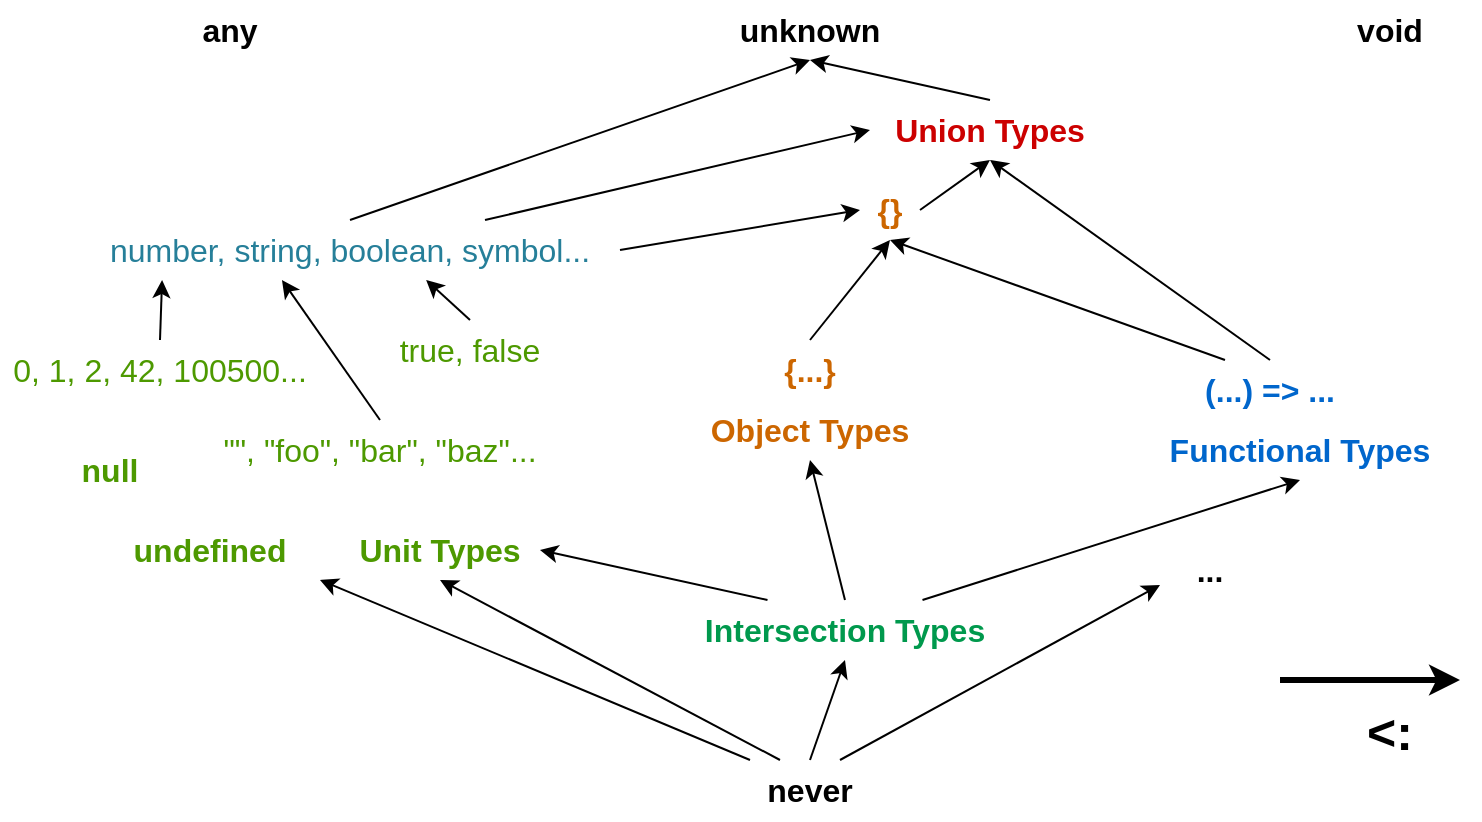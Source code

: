 <mxfile>
    <diagram id="A8YSY2_y2GATWBCrVbSB" name="Page-1">
        <mxGraphModel dx="989" dy="519" grid="1" gridSize="10" guides="1" tooltips="1" connect="1" arrows="1" fold="1" page="1" pageScale="1" pageWidth="850" pageHeight="1100" math="0" shadow="0">
            <root>
                <mxCell id="0"/>
                <mxCell id="1" parent="0"/>
                <mxCell id="2" value="unknown" style="text;html=1;align=center;verticalAlign=middle;whiteSpace=wrap;rounded=0;fontStyle=1;fontSize=16;" vertex="1" parent="1">
                    <mxGeometry x="380" y="20" width="90" height="30" as="geometry"/>
                </mxCell>
                <mxCell id="3" value="any" style="text;html=1;align=center;verticalAlign=middle;whiteSpace=wrap;rounded=0;fontStyle=1;fontSize=16;" vertex="1" parent="1">
                    <mxGeometry x="90" y="20" width="90" height="30" as="geometry"/>
                </mxCell>
                <mxCell id="4" value="void" style="text;html=1;align=center;verticalAlign=middle;whiteSpace=wrap;rounded=0;fontStyle=1;fontSize=16;" vertex="1" parent="1">
                    <mxGeometry x="670" y="20" width="90" height="30" as="geometry"/>
                </mxCell>
                <mxCell id="19" style="edgeStyle=none;html=1;exitX=0.5;exitY=0;exitDx=0;exitDy=0;entryX=0.5;entryY=1;entryDx=0;entryDy=0;" edge="1" parent="1" source="5" target="2">
                    <mxGeometry relative="1" as="geometry"/>
                </mxCell>
                <mxCell id="5" value="Union Types" style="text;html=1;align=center;verticalAlign=middle;whiteSpace=wrap;rounded=0;fontStyle=1;fontSize=16;fontColor=#CC0000;" vertex="1" parent="1">
                    <mxGeometry x="455" y="70" width="120" height="30" as="geometry"/>
                </mxCell>
                <mxCell id="6" value="Unit Types" style="text;html=1;align=center;verticalAlign=middle;whiteSpace=wrap;rounded=0;fontStyle=1;fontSize=16;fontColor=#4D9900;" vertex="1" parent="1">
                    <mxGeometry x="190" y="280" width="100" height="30" as="geometry"/>
                </mxCell>
                <mxCell id="7" value="Object Types" style="text;html=1;align=center;verticalAlign=middle;whiteSpace=wrap;rounded=0;fontStyle=1;fontSize=16;fontColor=#CC6600;" vertex="1" parent="1">
                    <mxGeometry x="365" y="220" width="120" height="30" as="geometry"/>
                </mxCell>
                <mxCell id="8" value="Functional Types" style="text;html=1;align=center;verticalAlign=middle;whiteSpace=wrap;rounded=0;fontStyle=1;fontSize=16;fillColor=none;strokeColor=none;fontColor=#0066CC;" vertex="1" parent="1">
                    <mxGeometry x="590" y="230" width="160" height="30" as="geometry"/>
                </mxCell>
                <mxCell id="20" style="edgeStyle=none;html=1;exitX=1;exitY=0.5;exitDx=0;exitDy=0;entryX=0;entryY=0.5;entryDx=0;entryDy=0;" edge="1" parent="1" source="9" target="18">
                    <mxGeometry relative="1" as="geometry"/>
                </mxCell>
                <mxCell id="22" style="edgeStyle=none;html=1;exitX=0.75;exitY=0;exitDx=0;exitDy=0;entryX=0;entryY=0.5;entryDx=0;entryDy=0;" edge="1" parent="1" source="9" target="5">
                    <mxGeometry relative="1" as="geometry"/>
                </mxCell>
                <mxCell id="40" style="edgeStyle=none;html=1;exitX=0.5;exitY=0;exitDx=0;exitDy=0;entryX=0.5;entryY=1;entryDx=0;entryDy=0;" edge="1" parent="1" source="9" target="2">
                    <mxGeometry relative="1" as="geometry"/>
                </mxCell>
                <mxCell id="9" value="number, string, boolean, symbol..." style="text;html=1;align=center;verticalAlign=middle;whiteSpace=wrap;rounded=0;fontStyle=0;fontSize=16;fontColor=#267F99;" vertex="1" parent="1">
                    <mxGeometry x="60" y="130" width="270" height="30" as="geometry"/>
                </mxCell>
                <mxCell id="10" value="0, 1, 2, 42, 100500..." style="text;html=1;align=center;verticalAlign=middle;whiteSpace=wrap;rounded=0;fontStyle=0;fontSize=16;fontColor=#4D9900;" vertex="1" parent="1">
                    <mxGeometry x="20" y="190" width="160" height="30" as="geometry"/>
                </mxCell>
                <mxCell id="11" value="true, false" style="text;html=1;align=center;verticalAlign=middle;whiteSpace=wrap;rounded=0;fontStyle=0;fontSize=16;fontColor=#4D9900;" vertex="1" parent="1">
                    <mxGeometry x="210" y="180" width="90" height="30" as="geometry"/>
                </mxCell>
                <mxCell id="12" value="&quot;&quot;, &quot;foo&quot;, &quot;bar&quot;, &quot;baz&quot;..." style="text;html=1;align=center;verticalAlign=middle;whiteSpace=wrap;rounded=0;fontStyle=0;fontSize=16;fontColor=#4D9900;" vertex="1" parent="1">
                    <mxGeometry x="120" y="230" width="180" height="30" as="geometry"/>
                </mxCell>
                <mxCell id="13" value="null" style="text;html=1;align=center;verticalAlign=middle;whiteSpace=wrap;rounded=0;fontStyle=1;fontSize=16;fontColor=#4D9900;" vertex="1" parent="1">
                    <mxGeometry x="40" y="240" width="70" height="30" as="geometry"/>
                </mxCell>
                <mxCell id="14" value="undefined" style="text;html=1;align=center;verticalAlign=middle;whiteSpace=wrap;rounded=0;fontStyle=1;fontSize=16;fontColor=#4D9900;" vertex="1" parent="1">
                    <mxGeometry x="80" y="280" width="90" height="30" as="geometry"/>
                </mxCell>
                <mxCell id="15" style="edgeStyle=none;html=1;exitX=0.5;exitY=0;exitDx=0;exitDy=0;entryX=0.152;entryY=1;entryDx=0;entryDy=0;entryPerimeter=0;" edge="1" parent="1" source="10" target="9">
                    <mxGeometry relative="1" as="geometry"/>
                </mxCell>
                <mxCell id="16" style="edgeStyle=none;html=1;exitX=0.5;exitY=0;exitDx=0;exitDy=0;entryX=0.641;entryY=1;entryDx=0;entryDy=0;entryPerimeter=0;" edge="1" parent="1" source="11" target="9">
                    <mxGeometry relative="1" as="geometry"/>
                </mxCell>
                <mxCell id="17" style="edgeStyle=none;html=1;exitX=0.5;exitY=0;exitDx=0;exitDy=0;entryX=0.374;entryY=1;entryDx=0;entryDy=0;entryPerimeter=0;" edge="1" parent="1" source="12" target="9">
                    <mxGeometry relative="1" as="geometry"/>
                </mxCell>
                <mxCell id="21" style="edgeStyle=none;html=1;exitX=1;exitY=0.5;exitDx=0;exitDy=0;entryX=0.5;entryY=1;entryDx=0;entryDy=0;" edge="1" parent="1" source="18" target="5">
                    <mxGeometry relative="1" as="geometry"/>
                </mxCell>
                <mxCell id="18" value="{}" style="text;html=1;align=center;verticalAlign=middle;whiteSpace=wrap;rounded=0;fontStyle=1;fontSize=16;fontColor=#CC6600;" vertex="1" parent="1">
                    <mxGeometry x="450" y="110" width="30" height="30" as="geometry"/>
                </mxCell>
                <mxCell id="25" style="edgeStyle=none;html=1;exitX=0.5;exitY=0;exitDx=0;exitDy=0;entryX=0.5;entryY=1;entryDx=0;entryDy=0;" edge="1" parent="1" source="23" target="18">
                    <mxGeometry relative="1" as="geometry"/>
                </mxCell>
                <mxCell id="23" value="{...}" style="text;html=1;align=center;verticalAlign=middle;whiteSpace=wrap;rounded=0;fontStyle=1;fontSize=16;fontColor=#CC6600;" vertex="1" parent="1">
                    <mxGeometry x="380" y="190" width="90" height="30" as="geometry"/>
                </mxCell>
                <mxCell id="26" style="edgeStyle=none;html=1;exitX=0.5;exitY=0;exitDx=0;exitDy=0;entryX=0.5;entryY=1;entryDx=0;entryDy=0;" edge="1" parent="1" source="24" target="5">
                    <mxGeometry relative="1" as="geometry"/>
                </mxCell>
                <mxCell id="27" style="edgeStyle=none;html=1;exitX=0.25;exitY=0;exitDx=0;exitDy=0;entryX=0.5;entryY=1;entryDx=0;entryDy=0;" edge="1" parent="1" source="24" target="18">
                    <mxGeometry relative="1" as="geometry"/>
                </mxCell>
                <mxCell id="24" value="(...) =&amp;gt; ..." style="text;html=1;align=center;verticalAlign=middle;whiteSpace=wrap;rounded=0;fontStyle=1;fontSize=16;fontColor=#0066CC;" vertex="1" parent="1">
                    <mxGeometry x="610" y="200" width="90" height="30" as="geometry"/>
                </mxCell>
                <mxCell id="29" style="edgeStyle=none;html=1;exitX=0.25;exitY=0;exitDx=0;exitDy=0;entryX=1;entryY=0.5;entryDx=0;entryDy=0;" edge="1" parent="1" source="28" target="6">
                    <mxGeometry relative="1" as="geometry"/>
                </mxCell>
                <mxCell id="30" style="edgeStyle=none;html=1;exitX=0.5;exitY=0;exitDx=0;exitDy=0;entryX=0.5;entryY=1;entryDx=0;entryDy=0;" edge="1" parent="1" source="28" target="7">
                    <mxGeometry relative="1" as="geometry"/>
                </mxCell>
                <mxCell id="31" style="edgeStyle=none;html=1;exitX=0.75;exitY=0;exitDx=0;exitDy=0;entryX=0.5;entryY=1;entryDx=0;entryDy=0;" edge="1" parent="1" source="28" target="8">
                    <mxGeometry relative="1" as="geometry"/>
                </mxCell>
                <mxCell id="28" value="Intersection Types" style="text;html=1;align=center;verticalAlign=middle;whiteSpace=wrap;rounded=0;fontStyle=1;fontSize=16;fontColor=#00994D;" vertex="1" parent="1">
                    <mxGeometry x="365" y="320" width="155" height="30" as="geometry"/>
                </mxCell>
                <mxCell id="33" style="edgeStyle=none;html=1;exitX=0.5;exitY=0;exitDx=0;exitDy=0;entryX=0.5;entryY=1;entryDx=0;entryDy=0;" edge="1" parent="1" source="32" target="28">
                    <mxGeometry relative="1" as="geometry"/>
                </mxCell>
                <mxCell id="34" style="edgeStyle=none;html=1;exitX=0.25;exitY=0;exitDx=0;exitDy=0;entryX=0.5;entryY=1;entryDx=0;entryDy=0;" edge="1" parent="1" source="32" target="6">
                    <mxGeometry relative="1" as="geometry"/>
                </mxCell>
                <mxCell id="35" style="edgeStyle=none;html=1;exitX=0;exitY=0;exitDx=0;exitDy=0;" edge="1" parent="1" source="32">
                    <mxGeometry relative="1" as="geometry">
                        <mxPoint x="180" y="310" as="targetPoint"/>
                    </mxGeometry>
                </mxCell>
                <mxCell id="36" style="edgeStyle=none;html=1;exitX=0.75;exitY=0;exitDx=0;exitDy=0;entryX=0;entryY=0.75;entryDx=0;entryDy=0;" edge="1" parent="1" source="32" target="38">
                    <mxGeometry relative="1" as="geometry">
                        <mxPoint x="610" y="330" as="targetPoint"/>
                    </mxGeometry>
                </mxCell>
                <mxCell id="32" value="never" style="text;html=1;align=center;verticalAlign=middle;whiteSpace=wrap;rounded=0;fontStyle=1;fontSize=16;" vertex="1" parent="1">
                    <mxGeometry x="395" y="400" width="60" height="30" as="geometry"/>
                </mxCell>
                <mxCell id="37" value="" style="endArrow=classic;html=1;strokeWidth=3;" edge="1" parent="1">
                    <mxGeometry width="50" height="50" relative="1" as="geometry">
                        <mxPoint x="660" y="360" as="sourcePoint"/>
                        <mxPoint x="750" y="360" as="targetPoint"/>
                    </mxGeometry>
                </mxCell>
                <mxCell id="38" value="..." style="text;html=1;align=center;verticalAlign=middle;whiteSpace=wrap;rounded=0;fontStyle=1;fontSize=16;" vertex="1" parent="1">
                    <mxGeometry x="600" y="290" width="50" height="30" as="geometry"/>
                </mxCell>
                <mxCell id="39" value="&amp;lt;:" style="text;html=1;align=center;verticalAlign=middle;whiteSpace=wrap;rounded=0;fontStyle=1;fontSize=25;" vertex="1" parent="1">
                    <mxGeometry x="670" y="370" width="90" height="30" as="geometry"/>
                </mxCell>
            </root>
        </mxGraphModel>
    </diagram>
</mxfile>